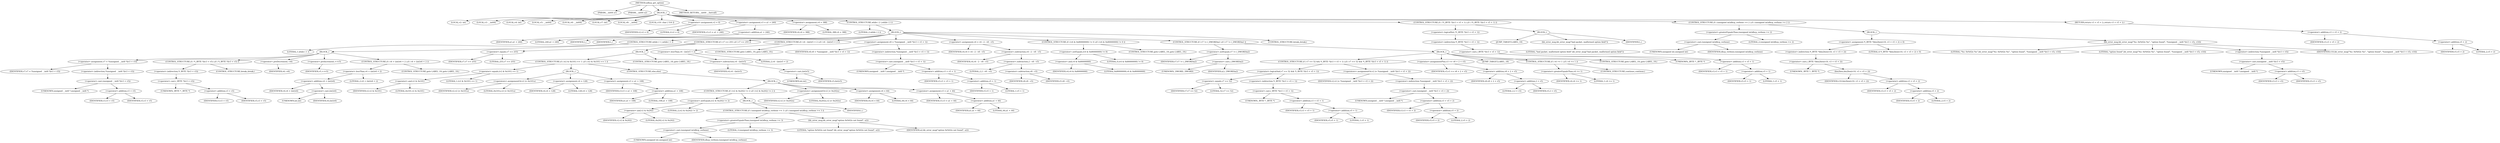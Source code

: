 digraph udhcp_get_option {  
"1000109" [label = "(METHOD,udhcp_get_option)" ]
"1000110" [label = "(PARAM,__int64 a1)" ]
"1000111" [label = "(PARAM,__int64 a2)" ]
"1000112" [label = "(BLOCK,,)" ]
"1000113" [label = "(LOCAL,v2: int)" ]
"1000114" [label = "(LOCAL,v3: __int64)" ]
"1000115" [label = "(LOCAL,v4: int)" ]
"1000116" [label = "(LOCAL,v5: __int64)" ]
"1000117" [label = "(LOCAL,v6: __int64)" ]
"1000118" [label = "(LOCAL,v7: int)" ]
"1000119" [label = "(LOCAL,v8: __int64)" ]
"1000120" [label = "(LOCAL,v10: char [ 516 ])" ]
"1000121" [label = "(<operator>.assignment,v2 = 0)" ]
"1000122" [label = "(IDENTIFIER,v2,v2 = 0)" ]
"1000123" [label = "(LITERAL,0,v2 = 0)" ]
"1000124" [label = "(<operator>.assignment,v3 = a1 + 240)" ]
"1000125" [label = "(IDENTIFIER,v3,v3 = a1 + 240)" ]
"1000126" [label = "(<operator>.addition,a1 + 240)" ]
"1000127" [label = "(IDENTIFIER,a1,a1 + 240)" ]
"1000128" [label = "(LITERAL,240,a1 + 240)" ]
"1000129" [label = "(<operator>.assignment,v4 = 388)" ]
"1000130" [label = "(IDENTIFIER,v4,v4 = 388)" ]
"1000131" [label = "(LITERAL,388,v4 = 388)" ]
"1000132" [label = "(CONTROL_STRUCTURE,while ( 2 ),while ( 2 ))" ]
"1000133" [label = "(LITERAL,2,while ( 2 ))" ]
"1000134" [label = "(BLOCK,,)" ]
"1000135" [label = "(IDENTIFIER,L,)" ]
"1000136" [label = "(IDENTIFIER,L,)" ]
"1000137" [label = "(CONTROL_STRUCTURE,while ( 1 ),while ( 1 ))" ]
"1000138" [label = "(LITERAL,1,while ( 1 ))" ]
"1000139" [label = "(BLOCK,,)" ]
"1000140" [label = "(<operator>.assignment,v7 = *(unsigned __int8 *)(v3 + v5))" ]
"1000141" [label = "(IDENTIFIER,v7,v7 = *(unsigned __int8 *)(v3 + v5))" ]
"1000142" [label = "(<operator>.indirection,*(unsigned __int8 *)(v3 + v5))" ]
"1000143" [label = "(<operator>.cast,(unsigned __int8 *)(v3 + v5))" ]
"1000144" [label = "(UNKNOWN,unsigned __int8 *,unsigned __int8 *)" ]
"1000145" [label = "(<operator>.addition,v3 + v5)" ]
"1000146" [label = "(IDENTIFIER,v3,v3 + v5)" ]
"1000147" [label = "(IDENTIFIER,v5,v3 + v5)" ]
"1000148" [label = "(CONTROL_STRUCTURE,if ( *(_BYTE *)(v3 + v5) ),if ( *(_BYTE *)(v3 + v5) ))" ]
"1000149" [label = "(<operator>.indirection,*(_BYTE *)(v3 + v5))" ]
"1000150" [label = "(<operator>.cast,(_BYTE *)(v3 + v5))" ]
"1000151" [label = "(UNKNOWN,_BYTE *,_BYTE *)" ]
"1000152" [label = "(<operator>.addition,v3 + v5)" ]
"1000153" [label = "(IDENTIFIER,v3,v3 + v5)" ]
"1000154" [label = "(IDENTIFIER,v5,v3 + v5)" ]
"1000155" [label = "(CONTROL_STRUCTURE,break;,break;)" ]
"1000156" [label = "(<operator>.preDecrement,--v6)" ]
"1000157" [label = "(IDENTIFIER,v6,--v6)" ]
"1000158" [label = "(<operator>.preIncrement,++v5)" ]
"1000159" [label = "(IDENTIFIER,v5,++v5)" ]
"1000160" [label = "(CONTROL_STRUCTURE,if ( v4 + (int)v6 < 2 ),if ( v4 + (int)v6 < 2 ))" ]
"1000161" [label = "(<operator>.lessThan,v4 + (int)v6 < 2)" ]
"1000162" [label = "(<operator>.addition,v4 + (int)v6)" ]
"1000163" [label = "(IDENTIFIER,v4,v4 + (int)v6)" ]
"1000164" [label = "(<operator>.cast,(int)v6)" ]
"1000165" [label = "(UNKNOWN,int,int)" ]
"1000166" [label = "(IDENTIFIER,v6,(int)v6)" ]
"1000167" [label = "(LITERAL,2,v4 + (int)v6 < 2)" ]
"1000168" [label = "(CONTROL_STRUCTURE,goto LABEL_19;,goto LABEL_19;)" ]
"1000169" [label = "(CONTROL_STRUCTURE,if ( v7 == 255 ),if ( v7 == 255 ))" ]
"1000170" [label = "(<operator>.equals,v7 == 255)" ]
"1000171" [label = "(IDENTIFIER,v7,v7 == 255)" ]
"1000172" [label = "(LITERAL,255,v7 == 255)" ]
"1000173" [label = "(BLOCK,,)" ]
"1000174" [label = "(CONTROL_STRUCTURE,if ( (v2 & 0x101) == 1 ),if ( (v2 & 0x101) == 1 ))" ]
"1000175" [label = "(<operator>.equals,(v2 & 0x101) == 1)" ]
"1000176" [label = "(<operator>.and,v2 & 0x101)" ]
"1000177" [label = "(IDENTIFIER,v2,v2 & 0x101)" ]
"1000178" [label = "(LITERAL,0x101,v2 & 0x101)" ]
"1000179" [label = "(LITERAL,1,(v2 & 0x101) == 1)" ]
"1000180" [label = "(BLOCK,,)" ]
"1000181" [label = "(<operators>.assignmentOr,v2 |= 0x101u)" ]
"1000182" [label = "(IDENTIFIER,v2,v2 |= 0x101u)" ]
"1000183" [label = "(LITERAL,0x101u,v2 |= 0x101u)" ]
"1000184" [label = "(<operator>.assignment,v4 = 128)" ]
"1000185" [label = "(IDENTIFIER,v4,v4 = 128)" ]
"1000186" [label = "(LITERAL,128,v4 = 128)" ]
"1000187" [label = "(<operator>.assignment,v3 = a1 + 108)" ]
"1000188" [label = "(IDENTIFIER,v3,v3 = a1 + 108)" ]
"1000189" [label = "(<operator>.addition,a1 + 108)" ]
"1000190" [label = "(IDENTIFIER,a1,a1 + 108)" ]
"1000191" [label = "(LITERAL,108,a1 + 108)" ]
"1000192" [label = "(CONTROL_STRUCTURE,else,else)" ]
"1000193" [label = "(BLOCK,,)" ]
"1000194" [label = "(CONTROL_STRUCTURE,if ( (v2 & 0x202) != 2 ),if ( (v2 & 0x202) != 2 ))" ]
"1000195" [label = "(<operator>.notEquals,(v2 & 0x202) != 2)" ]
"1000196" [label = "(<operator>.and,v2 & 0x202)" ]
"1000197" [label = "(IDENTIFIER,v2,v2 & 0x202)" ]
"1000198" [label = "(LITERAL,0x202,v2 & 0x202)" ]
"1000199" [label = "(LITERAL,2,(v2 & 0x202) != 2)" ]
"1000200" [label = "(BLOCK,,)" ]
"1000201" [label = "(CONTROL_STRUCTURE,if ( (unsigned int)dhcp_verbose >= 3 ),if ( (unsigned int)dhcp_verbose >= 3 ))" ]
"1000202" [label = "(<operator>.greaterEqualsThan,(unsigned int)dhcp_verbose >= 3)" ]
"1000203" [label = "(<operator>.cast,(unsigned int)dhcp_verbose)" ]
"1000204" [label = "(UNKNOWN,unsigned int,unsigned int)" ]
"1000205" [label = "(IDENTIFIER,dhcp_verbose,(unsigned int)dhcp_verbose)" ]
"1000206" [label = "(LITERAL,3,(unsigned int)dhcp_verbose >= 3)" ]
"1000207" [label = "(bb_error_msg,bb_error_msg(\"option 0x%02x not found\", a2))" ]
"1000208" [label = "(LITERAL,\"option 0x%02x not found\",bb_error_msg(\"option 0x%02x not found\", a2))" ]
"1000209" [label = "(IDENTIFIER,a2,bb_error_msg(\"option 0x%02x not found\", a2))" ]
"1000210" [label = "(IDENTIFIER,L,)" ]
"1000211" [label = "(<operators>.assignmentOr,v2 |= 0x202u)" ]
"1000212" [label = "(IDENTIFIER,v2,v2 |= 0x202u)" ]
"1000213" [label = "(LITERAL,0x202u,v2 |= 0x202u)" ]
"1000214" [label = "(<operator>.assignment,v4 = 64)" ]
"1000215" [label = "(IDENTIFIER,v4,v4 = 64)" ]
"1000216" [label = "(LITERAL,64,v4 = 64)" ]
"1000217" [label = "(<operator>.assignment,v3 = a1 + 44)" ]
"1000218" [label = "(IDENTIFIER,v3,v3 = a1 + 44)" ]
"1000219" [label = "(<operator>.addition,a1 + 44)" ]
"1000220" [label = "(IDENTIFIER,a1,a1 + 44)" ]
"1000221" [label = "(LITERAL,44,a1 + 44)" ]
"1000222" [label = "(CONTROL_STRUCTURE,goto LABEL_18;,goto LABEL_18;)" ]
"1000223" [label = "(CONTROL_STRUCTURE,if ( v4 - (int)v5 < 2 ),if ( v4 - (int)v5 < 2 ))" ]
"1000224" [label = "(<operator>.lessThan,v4 - (int)v5 < 2)" ]
"1000225" [label = "(<operator>.subtraction,v4 - (int)v5)" ]
"1000226" [label = "(IDENTIFIER,v4,v4 - (int)v5)" ]
"1000227" [label = "(<operator>.cast,(int)v5)" ]
"1000228" [label = "(UNKNOWN,int,int)" ]
"1000229" [label = "(IDENTIFIER,v5,(int)v5)" ]
"1000230" [label = "(LITERAL,2,v4 - (int)v5 < 2)" ]
"1000231" [label = "(CONTROL_STRUCTURE,goto LABEL_19;,goto LABEL_19;)" ]
"1000232" [label = "(<operator>.assignment,v8 = *(unsigned __int8 *)(v3 + v5 + 1))" ]
"1000233" [label = "(IDENTIFIER,v8,v8 = *(unsigned __int8 *)(v3 + v5 + 1))" ]
"1000234" [label = "(<operator>.indirection,*(unsigned __int8 *)(v3 + v5 + 1))" ]
"1000235" [label = "(<operator>.cast,(unsigned __int8 *)(v3 + v5 + 1))" ]
"1000236" [label = "(UNKNOWN,unsigned __int8 *,unsigned __int8 *)" ]
"1000237" [label = "(<operator>.addition,v3 + v5 + 1)" ]
"1000238" [label = "(IDENTIFIER,v3,v3 + v5 + 1)" ]
"1000239" [label = "(<operator>.addition,v5 + 1)" ]
"1000240" [label = "(IDENTIFIER,v5,v5 + 1)" ]
"1000241" [label = "(LITERAL,1,v5 + 1)" ]
"1000242" [label = "(<operator>.assignment,v4 = v4 - 2 - v8 - v5)" ]
"1000243" [label = "(IDENTIFIER,v4,v4 = v4 - 2 - v8 - v5)" ]
"1000244" [label = "(<operator>.subtraction,v4 - 2 - v8 - v5)" ]
"1000245" [label = "(IDENTIFIER,v4,v4 - 2 - v8 - v5)" ]
"1000246" [label = "(<operator>.subtraction,2 - v8 - v5)" ]
"1000247" [label = "(LITERAL,2,2 - v8 - v5)" ]
"1000248" [label = "(<operator>.subtraction,v8 - v5)" ]
"1000249" [label = "(IDENTIFIER,v8,v8 - v5)" ]
"1000250" [label = "(IDENTIFIER,v5,v8 - v5)" ]
"1000251" [label = "(CONTROL_STRUCTURE,if ( (v4 & 0x80000000) != 0 ),if ( (v4 & 0x80000000) != 0 ))" ]
"1000252" [label = "(<operator>.notEquals,(v4 & 0x80000000) != 0)" ]
"1000253" [label = "(<operator>.and,v4 & 0x80000000)" ]
"1000254" [label = "(IDENTIFIER,v4,v4 & 0x80000000)" ]
"1000255" [label = "(LITERAL,0x80000000,v4 & 0x80000000)" ]
"1000256" [label = "(LITERAL,0,(v4 & 0x80000000) != 0)" ]
"1000257" [label = "(CONTROL_STRUCTURE,goto LABEL_19;,goto LABEL_19;)" ]
"1000258" [label = "(CONTROL_STRUCTURE,if ( v7 != (_DWORD)a2 ),if ( v7 != (_DWORD)a2 ))" ]
"1000259" [label = "(<operator>.notEquals,v7 != (_DWORD)a2)" ]
"1000260" [label = "(IDENTIFIER,v7,v7 != (_DWORD)a2)" ]
"1000261" [label = "(<operator>.cast,(_DWORD)a2)" ]
"1000262" [label = "(UNKNOWN,_DWORD,_DWORD)" ]
"1000263" [label = "(IDENTIFIER,a2,(_DWORD)a2)" ]
"1000264" [label = "(BLOCK,,)" ]
"1000265" [label = "(CONTROL_STRUCTURE,if ( v7 == 52 && *(_BYTE *)(v3 + v5 + 1) ),if ( v7 == 52 && *(_BYTE *)(v3 + v5 + 1) ))" ]
"1000266" [label = "(<operator>.logicalAnd,v7 == 52 && *(_BYTE *)(v3 + v5 + 1))" ]
"1000267" [label = "(<operator>.equals,v7 == 52)" ]
"1000268" [label = "(IDENTIFIER,v7,v7 == 52)" ]
"1000269" [label = "(LITERAL,52,v7 == 52)" ]
"1000270" [label = "(<operator>.indirection,*(_BYTE *)(v3 + v5 + 1))" ]
"1000271" [label = "(<operator>.cast,(_BYTE *)(v3 + v5 + 1))" ]
"1000272" [label = "(UNKNOWN,_BYTE *,_BYTE *)" ]
"1000273" [label = "(<operator>.addition,v3 + v5 + 1)" ]
"1000274" [label = "(IDENTIFIER,v3,v3 + v5 + 1)" ]
"1000275" [label = "(<operator>.addition,v5 + 1)" ]
"1000276" [label = "(IDENTIFIER,v5,v5 + 1)" ]
"1000277" [label = "(LITERAL,1,v5 + 1)" ]
"1000278" [label = "(<operators>.assignmentOr,v2 |= *(unsigned __int8 *)(v3 + v5 + 2))" ]
"1000279" [label = "(IDENTIFIER,v2,v2 |= *(unsigned __int8 *)(v3 + v5 + 2))" ]
"1000280" [label = "(<operator>.indirection,*(unsigned __int8 *)(v3 + v5 + 2))" ]
"1000281" [label = "(<operator>.cast,(unsigned __int8 *)(v3 + v5 + 2))" ]
"1000282" [label = "(UNKNOWN,unsigned __int8 *,unsigned __int8 *)" ]
"1000283" [label = "(<operator>.addition,v3 + v5 + 2)" ]
"1000284" [label = "(IDENTIFIER,v3,v3 + v5 + 2)" ]
"1000285" [label = "(<operator>.addition,v5 + 2)" ]
"1000286" [label = "(IDENTIFIER,v5,v5 + 2)" ]
"1000287" [label = "(LITERAL,2,v5 + 2)" ]
"1000288" [label = "(<operator>.assignmentPlus,v3 += v8 + 2 + v5)" ]
"1000289" [label = "(IDENTIFIER,v3,v3 += v8 + 2 + v5)" ]
"1000290" [label = "(<operator>.addition,v8 + 2 + v5)" ]
"1000291" [label = "(IDENTIFIER,v8,v8 + 2 + v5)" ]
"1000292" [label = "(<operator>.addition,2 + v5)" ]
"1000293" [label = "(LITERAL,2,2 + v5)" ]
"1000294" [label = "(IDENTIFIER,v5,2 + v5)" ]
"1000295" [label = "(JUMP_TARGET,LABEL_18)" ]
"1000296" [label = "(CONTROL_STRUCTURE,if ( v4 >= 1 ),if ( v4 >= 1 ))" ]
"1000297" [label = "(<operator>.greaterEqualsThan,v4 >= 1)" ]
"1000298" [label = "(IDENTIFIER,v4,v4 >= 1)" ]
"1000299" [label = "(LITERAL,1,v4 >= 1)" ]
"1000300" [label = "(CONTROL_STRUCTURE,continue;,continue;)" ]
"1000301" [label = "(CONTROL_STRUCTURE,goto LABEL_19;,goto LABEL_19;)" ]
"1000302" [label = "(CONTROL_STRUCTURE,break;,break;)" ]
"1000303" [label = "(CONTROL_STRUCTURE,if ( !*(_BYTE *)(v3 + v5 + 1) ),if ( !*(_BYTE *)(v3 + v5 + 1) ))" ]
"1000304" [label = "(<operator>.logicalNot,!*(_BYTE *)(v3 + v5 + 1))" ]
"1000305" [label = "(<operator>.indirection,*(_BYTE *)(v3 + v5 + 1))" ]
"1000306" [label = "(<operator>.cast,(_BYTE *)(v3 + v5 + 1))" ]
"1000307" [label = "(UNKNOWN,_BYTE *,_BYTE *)" ]
"1000308" [label = "(<operator>.addition,v3 + v5 + 1)" ]
"1000309" [label = "(IDENTIFIER,v3,v3 + v5 + 1)" ]
"1000310" [label = "(<operator>.addition,v5 + 1)" ]
"1000311" [label = "(IDENTIFIER,v5,v5 + 1)" ]
"1000312" [label = "(LITERAL,1,v5 + 1)" ]
"1000313" [label = "(BLOCK,,)" ]
"1000314" [label = "(JUMP_TARGET,LABEL_19)" ]
"1000315" [label = "(bb_error_msg,bb_error_msg(\"bad packet, malformed option field\"))" ]
"1000316" [label = "(LITERAL,\"bad packet, malformed option field\",bb_error_msg(\"bad packet, malformed option field\"))" ]
"1000317" [label = "(IDENTIFIER,L,)" ]
"1000318" [label = "(CONTROL_STRUCTURE,if ( (unsigned int)dhcp_verbose >= 2 ),if ( (unsigned int)dhcp_verbose >= 2 ))" ]
"1000319" [label = "(<operator>.greaterEqualsThan,(unsigned int)dhcp_verbose >= 2)" ]
"1000320" [label = "(<operator>.cast,(unsigned int)dhcp_verbose)" ]
"1000321" [label = "(UNKNOWN,unsigned int,unsigned int)" ]
"1000322" [label = "(IDENTIFIER,dhcp_verbose,(unsigned int)dhcp_verbose)" ]
"1000323" [label = "(LITERAL,2,(unsigned int)dhcp_verbose >= 2)" ]
"1000324" [label = "(BLOCK,,)" ]
"1000325" [label = "(<operator>.assignment,*(_BYTE *)bin2hex(v10, v3 + v5 + 2) = 0)" ]
"1000326" [label = "(<operator>.indirection,*(_BYTE *)bin2hex(v10, v3 + v5 + 2))" ]
"1000327" [label = "(<operator>.cast,(_BYTE *)bin2hex(v10, v3 + v5 + 2))" ]
"1000328" [label = "(UNKNOWN,_BYTE *,_BYTE *)" ]
"1000329" [label = "(bin2hex,bin2hex(v10, v3 + v5 + 2))" ]
"1000330" [label = "(IDENTIFIER,v10,bin2hex(v10, v3 + v5 + 2))" ]
"1000331" [label = "(<operator>.addition,v3 + v5 + 2)" ]
"1000332" [label = "(IDENTIFIER,v3,v3 + v5 + 2)" ]
"1000333" [label = "(<operator>.addition,v5 + 2)" ]
"1000334" [label = "(IDENTIFIER,v5,v5 + 2)" ]
"1000335" [label = "(LITERAL,2,v5 + 2)" ]
"1000336" [label = "(LITERAL,0,*(_BYTE *)bin2hex(v10, v3 + v5 + 2) = 0)" ]
"1000337" [label = "(bb_error_msg,bb_error_msg(\"%s: 0x%02x %s\", \"option found\", *(unsigned __int8 *)(v3 + v5), v10))" ]
"1000338" [label = "(LITERAL,\"%s: 0x%02x %s\",bb_error_msg(\"%s: 0x%02x %s\", \"option found\", *(unsigned __int8 *)(v3 + v5), v10))" ]
"1000339" [label = "(LITERAL,\"option found\",bb_error_msg(\"%s: 0x%02x %s\", \"option found\", *(unsigned __int8 *)(v3 + v5), v10))" ]
"1000340" [label = "(<operator>.indirection,*(unsigned __int8 *)(v3 + v5))" ]
"1000341" [label = "(<operator>.cast,(unsigned __int8 *)(v3 + v5))" ]
"1000342" [label = "(UNKNOWN,unsigned __int8 *,unsigned __int8 *)" ]
"1000343" [label = "(<operator>.addition,v3 + v5)" ]
"1000344" [label = "(IDENTIFIER,v3,v3 + v5)" ]
"1000345" [label = "(IDENTIFIER,v5,v3 + v5)" ]
"1000346" [label = "(IDENTIFIER,v10,bb_error_msg(\"%s: 0x%02x %s\", \"option found\", *(unsigned __int8 *)(v3 + v5), v10))" ]
"1000347" [label = "(RETURN,return v3 + v5 + 2;,return v3 + v5 + 2;)" ]
"1000348" [label = "(<operator>.addition,v3 + v5 + 2)" ]
"1000349" [label = "(IDENTIFIER,v3,v3 + v5 + 2)" ]
"1000350" [label = "(<operator>.addition,v5 + 2)" ]
"1000351" [label = "(IDENTIFIER,v5,v5 + 2)" ]
"1000352" [label = "(LITERAL,2,v5 + 2)" ]
"1000353" [label = "(METHOD_RETURN,__int64 __fastcall)" ]
  "1000109" -> "1000110" 
  "1000109" -> "1000111" 
  "1000109" -> "1000112" 
  "1000109" -> "1000353" 
  "1000112" -> "1000113" 
  "1000112" -> "1000114" 
  "1000112" -> "1000115" 
  "1000112" -> "1000116" 
  "1000112" -> "1000117" 
  "1000112" -> "1000118" 
  "1000112" -> "1000119" 
  "1000112" -> "1000120" 
  "1000112" -> "1000121" 
  "1000112" -> "1000124" 
  "1000112" -> "1000129" 
  "1000112" -> "1000132" 
  "1000112" -> "1000303" 
  "1000112" -> "1000318" 
  "1000112" -> "1000347" 
  "1000121" -> "1000122" 
  "1000121" -> "1000123" 
  "1000124" -> "1000125" 
  "1000124" -> "1000126" 
  "1000126" -> "1000127" 
  "1000126" -> "1000128" 
  "1000129" -> "1000130" 
  "1000129" -> "1000131" 
  "1000132" -> "1000133" 
  "1000132" -> "1000134" 
  "1000134" -> "1000135" 
  "1000134" -> "1000136" 
  "1000134" -> "1000137" 
  "1000134" -> "1000169" 
  "1000134" -> "1000223" 
  "1000134" -> "1000232" 
  "1000134" -> "1000242" 
  "1000134" -> "1000251" 
  "1000134" -> "1000258" 
  "1000134" -> "1000302" 
  "1000137" -> "1000138" 
  "1000137" -> "1000139" 
  "1000139" -> "1000140" 
  "1000139" -> "1000148" 
  "1000139" -> "1000156" 
  "1000139" -> "1000158" 
  "1000139" -> "1000160" 
  "1000140" -> "1000141" 
  "1000140" -> "1000142" 
  "1000142" -> "1000143" 
  "1000143" -> "1000144" 
  "1000143" -> "1000145" 
  "1000145" -> "1000146" 
  "1000145" -> "1000147" 
  "1000148" -> "1000149" 
  "1000148" -> "1000155" 
  "1000149" -> "1000150" 
  "1000150" -> "1000151" 
  "1000150" -> "1000152" 
  "1000152" -> "1000153" 
  "1000152" -> "1000154" 
  "1000156" -> "1000157" 
  "1000158" -> "1000159" 
  "1000160" -> "1000161" 
  "1000160" -> "1000168" 
  "1000161" -> "1000162" 
  "1000161" -> "1000167" 
  "1000162" -> "1000163" 
  "1000162" -> "1000164" 
  "1000164" -> "1000165" 
  "1000164" -> "1000166" 
  "1000169" -> "1000170" 
  "1000169" -> "1000173" 
  "1000170" -> "1000171" 
  "1000170" -> "1000172" 
  "1000173" -> "1000174" 
  "1000173" -> "1000222" 
  "1000174" -> "1000175" 
  "1000174" -> "1000180" 
  "1000174" -> "1000192" 
  "1000175" -> "1000176" 
  "1000175" -> "1000179" 
  "1000176" -> "1000177" 
  "1000176" -> "1000178" 
  "1000180" -> "1000181" 
  "1000180" -> "1000184" 
  "1000180" -> "1000187" 
  "1000181" -> "1000182" 
  "1000181" -> "1000183" 
  "1000184" -> "1000185" 
  "1000184" -> "1000186" 
  "1000187" -> "1000188" 
  "1000187" -> "1000189" 
  "1000189" -> "1000190" 
  "1000189" -> "1000191" 
  "1000192" -> "1000193" 
  "1000193" -> "1000194" 
  "1000193" -> "1000211" 
  "1000193" -> "1000214" 
  "1000193" -> "1000217" 
  "1000194" -> "1000195" 
  "1000194" -> "1000200" 
  "1000195" -> "1000196" 
  "1000195" -> "1000199" 
  "1000196" -> "1000197" 
  "1000196" -> "1000198" 
  "1000200" -> "1000201" 
  "1000200" -> "1000210" 
  "1000201" -> "1000202" 
  "1000201" -> "1000207" 
  "1000202" -> "1000203" 
  "1000202" -> "1000206" 
  "1000203" -> "1000204" 
  "1000203" -> "1000205" 
  "1000207" -> "1000208" 
  "1000207" -> "1000209" 
  "1000211" -> "1000212" 
  "1000211" -> "1000213" 
  "1000214" -> "1000215" 
  "1000214" -> "1000216" 
  "1000217" -> "1000218" 
  "1000217" -> "1000219" 
  "1000219" -> "1000220" 
  "1000219" -> "1000221" 
  "1000223" -> "1000224" 
  "1000223" -> "1000231" 
  "1000224" -> "1000225" 
  "1000224" -> "1000230" 
  "1000225" -> "1000226" 
  "1000225" -> "1000227" 
  "1000227" -> "1000228" 
  "1000227" -> "1000229" 
  "1000232" -> "1000233" 
  "1000232" -> "1000234" 
  "1000234" -> "1000235" 
  "1000235" -> "1000236" 
  "1000235" -> "1000237" 
  "1000237" -> "1000238" 
  "1000237" -> "1000239" 
  "1000239" -> "1000240" 
  "1000239" -> "1000241" 
  "1000242" -> "1000243" 
  "1000242" -> "1000244" 
  "1000244" -> "1000245" 
  "1000244" -> "1000246" 
  "1000246" -> "1000247" 
  "1000246" -> "1000248" 
  "1000248" -> "1000249" 
  "1000248" -> "1000250" 
  "1000251" -> "1000252" 
  "1000251" -> "1000257" 
  "1000252" -> "1000253" 
  "1000252" -> "1000256" 
  "1000253" -> "1000254" 
  "1000253" -> "1000255" 
  "1000258" -> "1000259" 
  "1000258" -> "1000264" 
  "1000259" -> "1000260" 
  "1000259" -> "1000261" 
  "1000261" -> "1000262" 
  "1000261" -> "1000263" 
  "1000264" -> "1000265" 
  "1000264" -> "1000288" 
  "1000264" -> "1000295" 
  "1000264" -> "1000296" 
  "1000264" -> "1000301" 
  "1000265" -> "1000266" 
  "1000265" -> "1000278" 
  "1000266" -> "1000267" 
  "1000266" -> "1000270" 
  "1000267" -> "1000268" 
  "1000267" -> "1000269" 
  "1000270" -> "1000271" 
  "1000271" -> "1000272" 
  "1000271" -> "1000273" 
  "1000273" -> "1000274" 
  "1000273" -> "1000275" 
  "1000275" -> "1000276" 
  "1000275" -> "1000277" 
  "1000278" -> "1000279" 
  "1000278" -> "1000280" 
  "1000280" -> "1000281" 
  "1000281" -> "1000282" 
  "1000281" -> "1000283" 
  "1000283" -> "1000284" 
  "1000283" -> "1000285" 
  "1000285" -> "1000286" 
  "1000285" -> "1000287" 
  "1000288" -> "1000289" 
  "1000288" -> "1000290" 
  "1000290" -> "1000291" 
  "1000290" -> "1000292" 
  "1000292" -> "1000293" 
  "1000292" -> "1000294" 
  "1000296" -> "1000297" 
  "1000296" -> "1000300" 
  "1000297" -> "1000298" 
  "1000297" -> "1000299" 
  "1000303" -> "1000304" 
  "1000303" -> "1000313" 
  "1000304" -> "1000305" 
  "1000305" -> "1000306" 
  "1000306" -> "1000307" 
  "1000306" -> "1000308" 
  "1000308" -> "1000309" 
  "1000308" -> "1000310" 
  "1000310" -> "1000311" 
  "1000310" -> "1000312" 
  "1000313" -> "1000314" 
  "1000313" -> "1000315" 
  "1000313" -> "1000317" 
  "1000315" -> "1000316" 
  "1000318" -> "1000319" 
  "1000318" -> "1000324" 
  "1000319" -> "1000320" 
  "1000319" -> "1000323" 
  "1000320" -> "1000321" 
  "1000320" -> "1000322" 
  "1000324" -> "1000325" 
  "1000324" -> "1000337" 
  "1000325" -> "1000326" 
  "1000325" -> "1000336" 
  "1000326" -> "1000327" 
  "1000327" -> "1000328" 
  "1000327" -> "1000329" 
  "1000329" -> "1000330" 
  "1000329" -> "1000331" 
  "1000331" -> "1000332" 
  "1000331" -> "1000333" 
  "1000333" -> "1000334" 
  "1000333" -> "1000335" 
  "1000337" -> "1000338" 
  "1000337" -> "1000339" 
  "1000337" -> "1000340" 
  "1000337" -> "1000346" 
  "1000340" -> "1000341" 
  "1000341" -> "1000342" 
  "1000341" -> "1000343" 
  "1000343" -> "1000344" 
  "1000343" -> "1000345" 
  "1000347" -> "1000348" 
  "1000348" -> "1000349" 
  "1000348" -> "1000350" 
  "1000350" -> "1000351" 
  "1000350" -> "1000352" 
}
